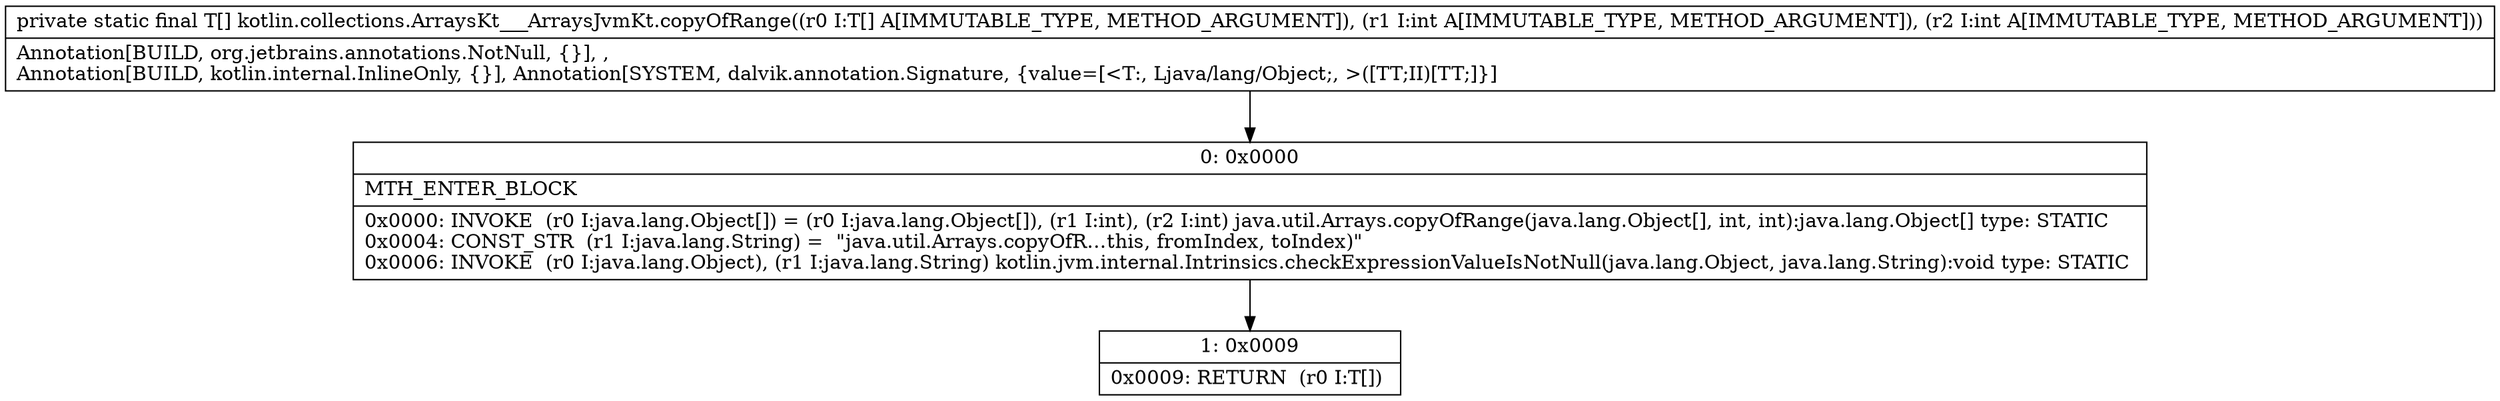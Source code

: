 digraph "CFG forkotlin.collections.ArraysKt___ArraysJvmKt.copyOfRange([Ljava\/lang\/Object;II)[Ljava\/lang\/Object;" {
Node_0 [shape=record,label="{0\:\ 0x0000|MTH_ENTER_BLOCK\l|0x0000: INVOKE  (r0 I:java.lang.Object[]) = (r0 I:java.lang.Object[]), (r1 I:int), (r2 I:int) java.util.Arrays.copyOfRange(java.lang.Object[], int, int):java.lang.Object[] type: STATIC \l0x0004: CONST_STR  (r1 I:java.lang.String) =  \"java.util.Arrays.copyOfR…this, fromIndex, toIndex)\" \l0x0006: INVOKE  (r0 I:java.lang.Object), (r1 I:java.lang.String) kotlin.jvm.internal.Intrinsics.checkExpressionValueIsNotNull(java.lang.Object, java.lang.String):void type: STATIC \l}"];
Node_1 [shape=record,label="{1\:\ 0x0009|0x0009: RETURN  (r0 I:T[]) \l}"];
MethodNode[shape=record,label="{private static final T[] kotlin.collections.ArraysKt___ArraysJvmKt.copyOfRange((r0 I:T[] A[IMMUTABLE_TYPE, METHOD_ARGUMENT]), (r1 I:int A[IMMUTABLE_TYPE, METHOD_ARGUMENT]), (r2 I:int A[IMMUTABLE_TYPE, METHOD_ARGUMENT]))  | Annotation[BUILD, org.jetbrains.annotations.NotNull, \{\}], , \lAnnotation[BUILD, kotlin.internal.InlineOnly, \{\}], Annotation[SYSTEM, dalvik.annotation.Signature, \{value=[\<T:, Ljava\/lang\/Object;, \>([TT;II)[TT;]\}]\l}"];
MethodNode -> Node_0;
Node_0 -> Node_1;
}

